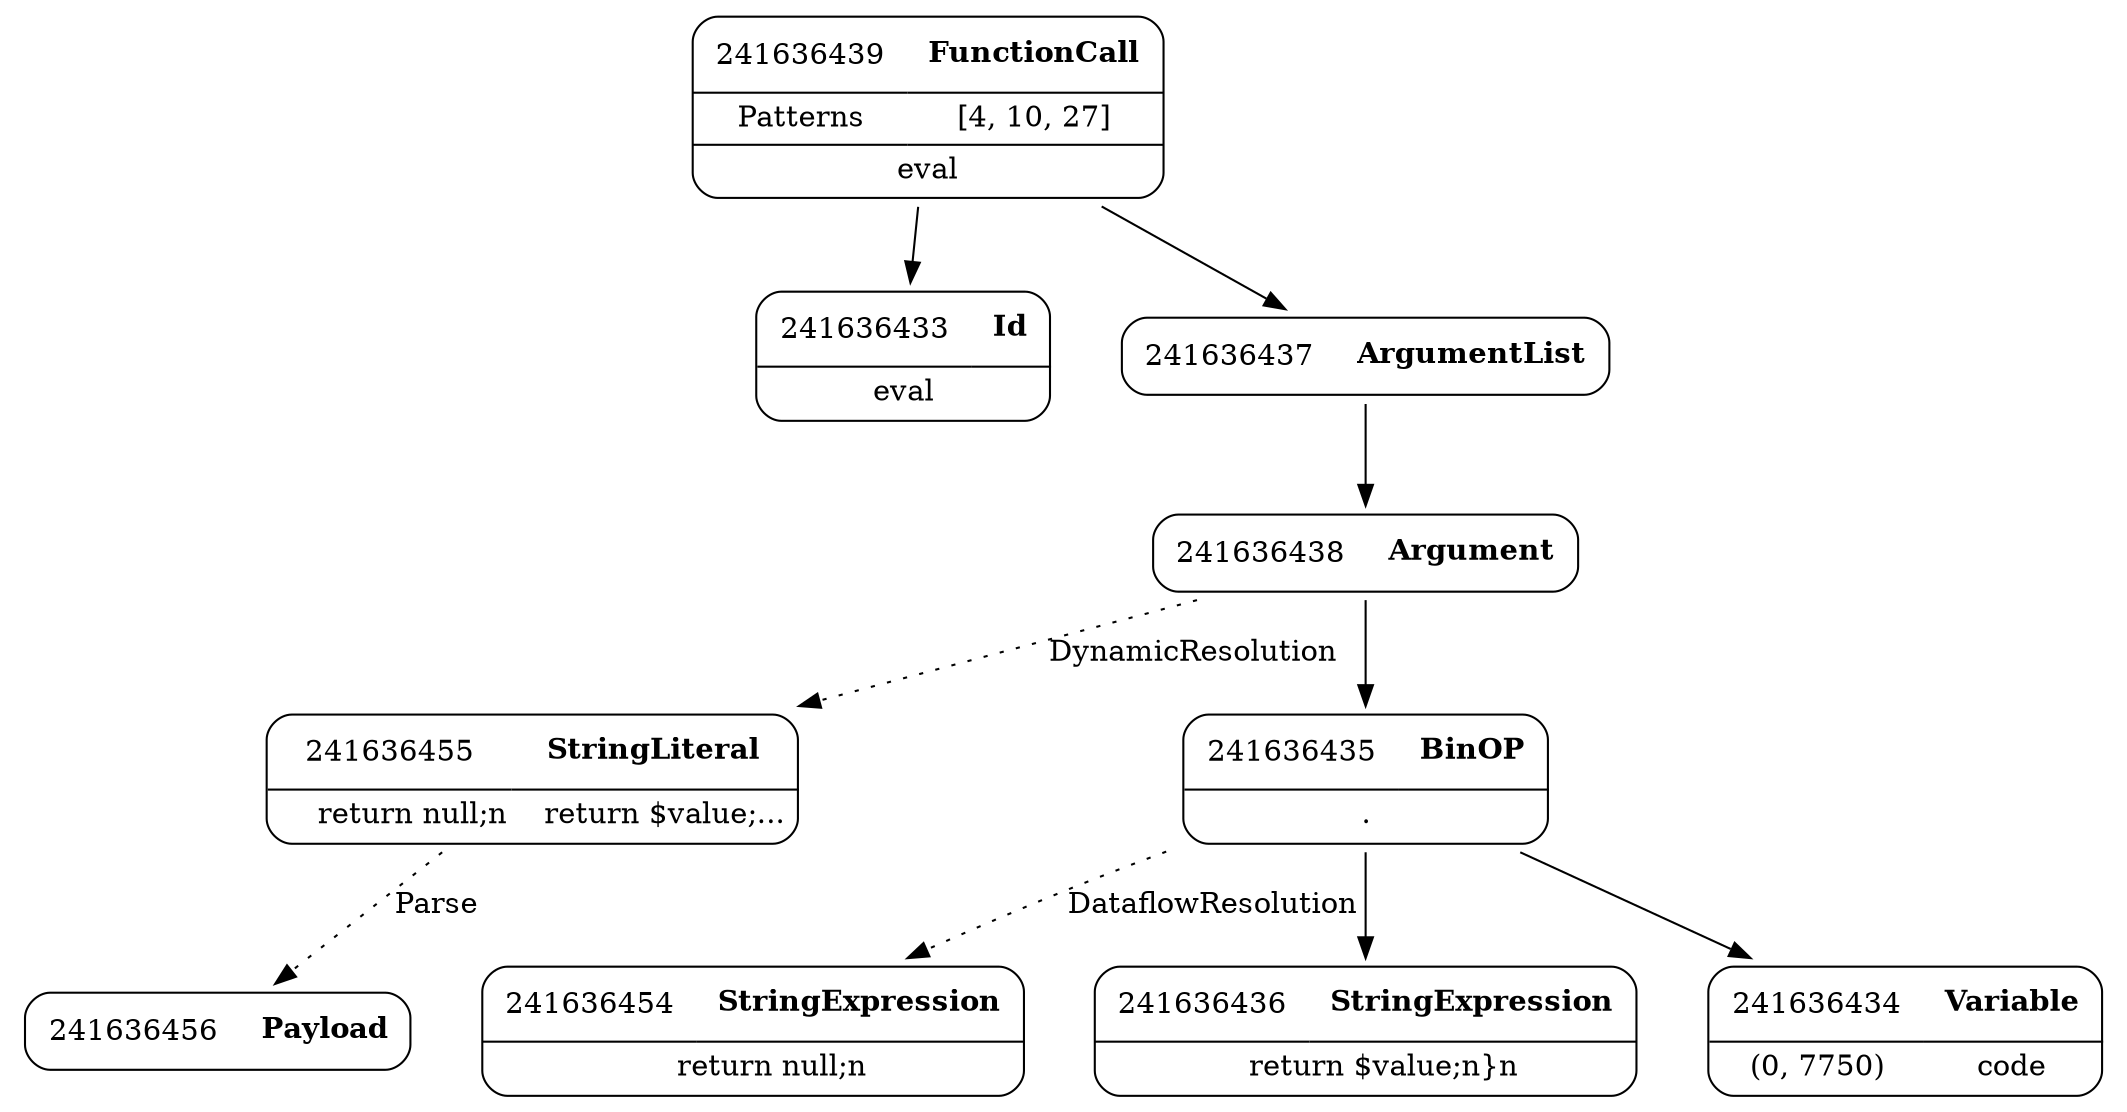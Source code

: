 digraph ast {
node [shape=none];
241636439 [label=<<TABLE border='1' cellspacing='0' cellpadding='10' style='rounded' ><TR><TD border='0'>241636439</TD><TD border='0'><B>FunctionCall</B></TD></TR><HR/><TR><TD border='0' cellpadding='5'>Patterns</TD><TD border='0' cellpadding='5'>[4, 10, 27]</TD></TR><HR/><TR><TD border='0' cellpadding='5' colspan='2'>eval</TD></TR></TABLE>>];
241636439 -> 241636433 [weight=2];
241636439 -> 241636437 [weight=2];
241636455 [label=<<TABLE border='1' cellspacing='0' cellpadding='10' style='rounded' ><TR><TD border='0'>241636455</TD><TD border='0'><B>StringLiteral</B></TD></TR><HR/><TR><TD border='0' cellpadding='5' colspan='2'>    return null;n    return $value;...</TD></TR></TABLE>>];
241636455 -> 241636456 [style=dotted,label=Parse];
241636438 [label=<<TABLE border='1' cellspacing='0' cellpadding='10' style='rounded' ><TR><TD border='0'>241636438</TD><TD border='0'><B>Argument</B></TD></TR></TABLE>>];
241636438 -> 241636435 [weight=2];
241636438 -> 241636455 [style=dotted,label=DynamicResolution];
241636454 [label=<<TABLE border='1' cellspacing='0' cellpadding='10' style='rounded' ><TR><TD border='0'>241636454</TD><TD border='0'><B>StringExpression</B></TD></TR><HR/><TR><TD border='0' cellpadding='5' colspan='2'>    return null;n</TD></TR></TABLE>>];
241636437 [label=<<TABLE border='1' cellspacing='0' cellpadding='10' style='rounded' ><TR><TD border='0'>241636437</TD><TD border='0'><B>ArgumentList</B></TD></TR></TABLE>>];
241636437 -> 241636438 [weight=2];
241636436 [label=<<TABLE border='1' cellspacing='0' cellpadding='10' style='rounded' ><TR><TD border='0'>241636436</TD><TD border='0'><B>StringExpression</B></TD></TR><HR/><TR><TD border='0' cellpadding='5' colspan='2'>    return $value;n}n</TD></TR></TABLE>>];
241636435 [label=<<TABLE border='1' cellspacing='0' cellpadding='10' style='rounded' ><TR><TD border='0'>241636435</TD><TD border='0'><B>BinOP</B></TD></TR><HR/><TR><TD border='0' cellpadding='5' colspan='2'>.</TD></TR></TABLE>>];
241636435 -> 241636434 [weight=2];
241636435 -> 241636436 [weight=2];
241636435 -> 241636454 [style=dotted,label=DataflowResolution];
241636434 [label=<<TABLE border='1' cellspacing='0' cellpadding='10' style='rounded' ><TR><TD border='0'>241636434</TD><TD border='0'><B>Variable</B></TD></TR><HR/><TR><TD border='0' cellpadding='5'>(0, 7750)</TD><TD border='0' cellpadding='5'>code</TD></TR></TABLE>>];
241636433 [label=<<TABLE border='1' cellspacing='0' cellpadding='10' style='rounded' ><TR><TD border='0'>241636433</TD><TD border='0'><B>Id</B></TD></TR><HR/><TR><TD border='0' cellpadding='5' colspan='2'>eval</TD></TR></TABLE>>];
241636456 [label=<<TABLE border='1' cellspacing='0' cellpadding='10' style='rounded' ><TR><TD border='0'>241636456</TD><TD border='0'><B>Payload</B></TD></TR></TABLE>>];
}
